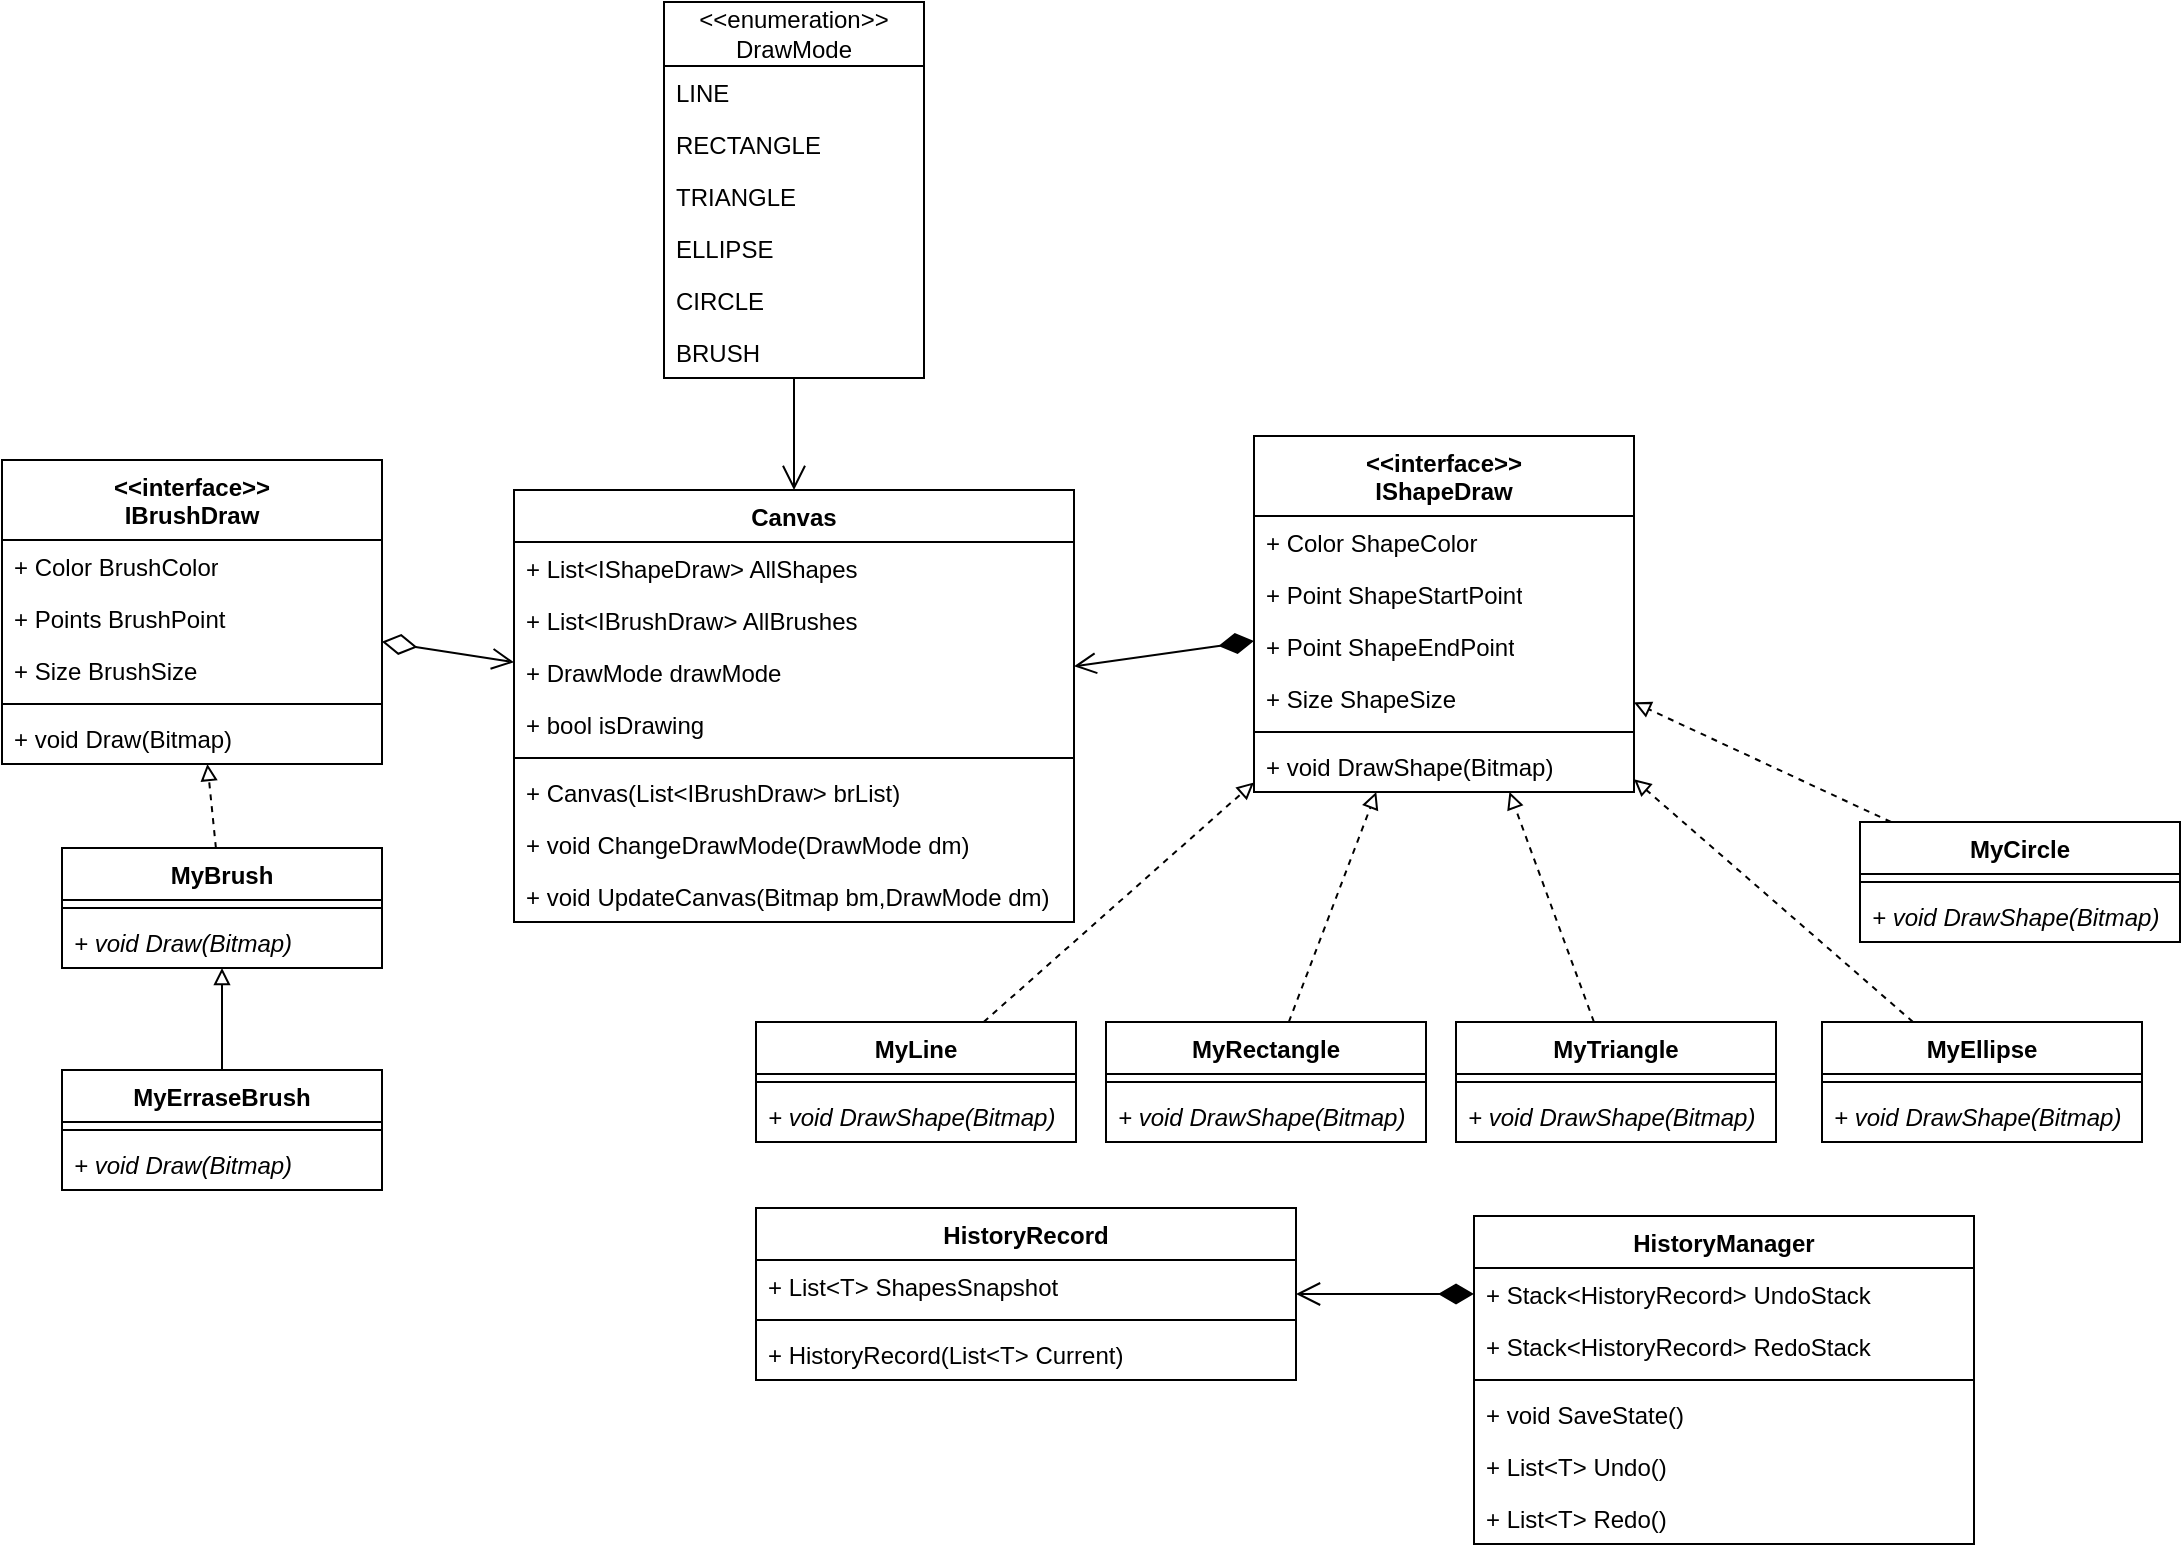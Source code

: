 <mxfile version="28.1.2">
  <diagram name="Сторінка-1" id="DEP5jktiZV7f76CTrJGU">
    <mxGraphModel dx="1826" dy="941" grid="0" gridSize="10" guides="1" tooltips="1" connect="1" arrows="1" fold="1" page="0" pageScale="1" pageWidth="827" pageHeight="1169" math="0" shadow="0">
      <root>
        <mxCell id="0" />
        <mxCell id="1" parent="0" />
        <mxCell id="gFBSwdwuVeuysxe5824T-22" value="Canvas" style="swimlane;fontStyle=1;align=center;verticalAlign=top;childLayout=stackLayout;horizontal=1;startSize=26;horizontalStack=0;resizeParent=1;resizeParentMax=0;resizeLast=0;collapsible=1;marginBottom=0;whiteSpace=wrap;html=1;" parent="1" vertex="1">
          <mxGeometry x="-2" y="330" width="280" height="216" as="geometry" />
        </mxCell>
        <mxCell id="gFBSwdwuVeuysxe5824T-23" value="+ List&amp;lt;IShapeDraw&amp;gt; AllShapes" style="text;align=left;verticalAlign=top;spacingLeft=4;spacingRight=4;overflow=hidden;rotatable=0;points=[[0,0.5],[1,0.5]];portConstraint=eastwest;whiteSpace=wrap;html=1;" parent="gFBSwdwuVeuysxe5824T-22" vertex="1">
          <mxGeometry y="26" width="280" height="26" as="geometry" />
        </mxCell>
        <mxCell id="CNVjFxNWWjM4ahoGOAvW-13" value="+ List&amp;lt;IBrushDraw&amp;gt; AllBrushes" style="text;align=left;verticalAlign=top;spacingLeft=4;spacingRight=4;overflow=hidden;rotatable=0;points=[[0,0.5],[1,0.5]];portConstraint=eastwest;whiteSpace=wrap;html=1;" parent="gFBSwdwuVeuysxe5824T-22" vertex="1">
          <mxGeometry y="52" width="280" height="26" as="geometry" />
        </mxCell>
        <mxCell id="PQlj4hdiOBbd5t815saS-2" value="+ DrawMode drawMode" style="text;align=left;verticalAlign=top;spacingLeft=4;spacingRight=4;overflow=hidden;rotatable=0;points=[[0,0.5],[1,0.5]];portConstraint=eastwest;whiteSpace=wrap;html=1;" parent="gFBSwdwuVeuysxe5824T-22" vertex="1">
          <mxGeometry y="78" width="280" height="26" as="geometry" />
        </mxCell>
        <mxCell id="PQlj4hdiOBbd5t815saS-9" value="+ bool isDrawing" style="text;align=left;verticalAlign=top;spacingLeft=4;spacingRight=4;overflow=hidden;rotatable=0;points=[[0,0.5],[1,0.5]];portConstraint=eastwest;whiteSpace=wrap;html=1;" parent="gFBSwdwuVeuysxe5824T-22" vertex="1">
          <mxGeometry y="104" width="280" height="26" as="geometry" />
        </mxCell>
        <mxCell id="gFBSwdwuVeuysxe5824T-24" value="" style="line;strokeWidth=1;align=left;verticalAlign=middle;spacingTop=-1;spacingLeft=3;spacingRight=3;rotatable=0;labelPosition=right;points=[];portConstraint=eastwest;" parent="gFBSwdwuVeuysxe5824T-22" vertex="1">
          <mxGeometry y="130" width="280" height="8" as="geometry" />
        </mxCell>
        <mxCell id="Vu7o2NEh2ptfB-1gKwxC-1" value="+ Canvas(List&amp;lt;IBrushDraw&amp;gt; brList)" style="text;align=left;verticalAlign=top;spacingLeft=4;spacingRight=4;overflow=hidden;rotatable=0;points=[[0,0.5],[1,0.5]];portConstraint=eastwest;whiteSpace=wrap;html=1;" parent="gFBSwdwuVeuysxe5824T-22" vertex="1">
          <mxGeometry y="138" width="280" height="26" as="geometry" />
        </mxCell>
        <mxCell id="gFBSwdwuVeuysxe5824T-25" value="+ void ChangeDrawMode(DrawMode dm)" style="text;align=left;verticalAlign=top;spacingLeft=4;spacingRight=4;overflow=hidden;rotatable=0;points=[[0,0.5],[1,0.5]];portConstraint=eastwest;whiteSpace=wrap;html=1;" parent="gFBSwdwuVeuysxe5824T-22" vertex="1">
          <mxGeometry y="164" width="280" height="26" as="geometry" />
        </mxCell>
        <mxCell id="CNVjFxNWWjM4ahoGOAvW-24" value="+ void UpdateCanvas(Bitmap bm,DrawMode dm)" style="text;align=left;verticalAlign=top;spacingLeft=4;spacingRight=4;overflow=hidden;rotatable=0;points=[[0,0.5],[1,0.5]];portConstraint=eastwest;whiteSpace=wrap;html=1;" parent="gFBSwdwuVeuysxe5824T-22" vertex="1">
          <mxGeometry y="190" width="280" height="26" as="geometry" />
        </mxCell>
        <mxCell id="gFBSwdwuVeuysxe5824T-78" style="rounded=0;orthogonalLoop=1;jettySize=auto;html=1;endArrow=block;endFill=0;dashed=1;" parent="1" source="gFBSwdwuVeuysxe5824T-30" target="gFBSwdwuVeuysxe5824T-50" edge="1">
          <mxGeometry relative="1" as="geometry" />
        </mxCell>
        <mxCell id="gFBSwdwuVeuysxe5824T-30" value="MyTriangle" style="swimlane;fontStyle=1;align=center;verticalAlign=top;childLayout=stackLayout;horizontal=1;startSize=26;horizontalStack=0;resizeParent=1;resizeParentMax=0;resizeLast=0;collapsible=1;marginBottom=0;whiteSpace=wrap;html=1;" parent="1" vertex="1">
          <mxGeometry x="469" y="596" width="160" height="60" as="geometry">
            <mxRectangle x="910" y="325" width="100" height="30" as="alternateBounds" />
          </mxGeometry>
        </mxCell>
        <mxCell id="gFBSwdwuVeuysxe5824T-32" value="" style="line;strokeWidth=1;align=left;verticalAlign=middle;spacingTop=-1;spacingLeft=3;spacingRight=3;rotatable=0;labelPosition=right;points=[];portConstraint=eastwest;" parent="gFBSwdwuVeuysxe5824T-30" vertex="1">
          <mxGeometry y="26" width="160" height="8" as="geometry" />
        </mxCell>
        <mxCell id="gFBSwdwuVeuysxe5824T-33" value="&lt;i&gt;+ void DrawShape(Bitmap)&lt;/i&gt;" style="text;align=left;verticalAlign=top;spacingLeft=4;spacingRight=4;overflow=hidden;rotatable=0;points=[[0,0.5],[1,0.5]];portConstraint=eastwest;whiteSpace=wrap;html=1;" parent="gFBSwdwuVeuysxe5824T-30" vertex="1">
          <mxGeometry y="34" width="160" height="26" as="geometry" />
        </mxCell>
        <mxCell id="gFBSwdwuVeuysxe5824T-80" style="rounded=0;orthogonalLoop=1;jettySize=auto;html=1;endArrow=block;endFill=0;dashed=1;" parent="1" source="gFBSwdwuVeuysxe5824T-34" target="gFBSwdwuVeuysxe5824T-50" edge="1">
          <mxGeometry relative="1" as="geometry" />
        </mxCell>
        <mxCell id="gFBSwdwuVeuysxe5824T-34" value="MyLine" style="swimlane;fontStyle=1;align=center;verticalAlign=top;childLayout=stackLayout;horizontal=1;startSize=26;horizontalStack=0;resizeParent=1;resizeParentMax=0;resizeLast=0;collapsible=1;marginBottom=0;whiteSpace=wrap;html=1;" parent="1" vertex="1">
          <mxGeometry x="119" y="596" width="160" height="60" as="geometry">
            <mxRectangle x="820" y="185" width="80" height="30" as="alternateBounds" />
          </mxGeometry>
        </mxCell>
        <mxCell id="gFBSwdwuVeuysxe5824T-36" value="" style="line;strokeWidth=1;align=left;verticalAlign=middle;spacingTop=-1;spacingLeft=3;spacingRight=3;rotatable=0;labelPosition=right;points=[];portConstraint=eastwest;" parent="gFBSwdwuVeuysxe5824T-34" vertex="1">
          <mxGeometry y="26" width="160" height="8" as="geometry" />
        </mxCell>
        <mxCell id="gFBSwdwuVeuysxe5824T-37" value="&lt;i&gt;+ void DrawShape(Bitmap)&lt;/i&gt;" style="text;align=left;verticalAlign=top;spacingLeft=4;spacingRight=4;overflow=hidden;rotatable=0;points=[[0,0.5],[1,0.5]];portConstraint=eastwest;whiteSpace=wrap;html=1;" parent="gFBSwdwuVeuysxe5824T-34" vertex="1">
          <mxGeometry y="34" width="160" height="26" as="geometry" />
        </mxCell>
        <mxCell id="gFBSwdwuVeuysxe5824T-79" style="rounded=0;orthogonalLoop=1;jettySize=auto;html=1;endArrow=block;endFill=0;dashed=1;" parent="1" source="gFBSwdwuVeuysxe5824T-38" target="gFBSwdwuVeuysxe5824T-50" edge="1">
          <mxGeometry relative="1" as="geometry" />
        </mxCell>
        <mxCell id="gFBSwdwuVeuysxe5824T-38" value="MyRectangle" style="swimlane;fontStyle=1;align=center;verticalAlign=top;childLayout=stackLayout;horizontal=1;startSize=26;horizontalStack=0;resizeParent=1;resizeParentMax=0;resizeLast=0;collapsible=1;marginBottom=0;whiteSpace=wrap;html=1;" parent="1" vertex="1">
          <mxGeometry x="294" y="596" width="160" height="60" as="geometry">
            <mxRectangle x="880" y="255" width="110" height="30" as="alternateBounds" />
          </mxGeometry>
        </mxCell>
        <mxCell id="gFBSwdwuVeuysxe5824T-40" value="" style="line;strokeWidth=1;align=left;verticalAlign=middle;spacingTop=-1;spacingLeft=3;spacingRight=3;rotatable=0;labelPosition=right;points=[];portConstraint=eastwest;" parent="gFBSwdwuVeuysxe5824T-38" vertex="1">
          <mxGeometry y="26" width="160" height="8" as="geometry" />
        </mxCell>
        <mxCell id="gFBSwdwuVeuysxe5824T-41" value="&lt;i&gt;+ void DrawShape(Bitmap)&lt;/i&gt;" style="text;align=left;verticalAlign=top;spacingLeft=4;spacingRight=4;overflow=hidden;rotatable=0;points=[[0,0.5],[1,0.5]];portConstraint=eastwest;whiteSpace=wrap;html=1;" parent="gFBSwdwuVeuysxe5824T-38" vertex="1">
          <mxGeometry y="34" width="160" height="26" as="geometry" />
        </mxCell>
        <mxCell id="gFBSwdwuVeuysxe5824T-77" style="rounded=0;orthogonalLoop=1;jettySize=auto;html=1;endArrow=block;endFill=0;dashed=1;" parent="1" source="gFBSwdwuVeuysxe5824T-42" target="gFBSwdwuVeuysxe5824T-50" edge="1">
          <mxGeometry relative="1" as="geometry" />
        </mxCell>
        <mxCell id="gFBSwdwuVeuysxe5824T-42" value="MyEllipse" style="swimlane;fontStyle=1;align=center;verticalAlign=top;childLayout=stackLayout;horizontal=1;startSize=26;horizontalStack=0;resizeParent=1;resizeParentMax=0;resizeLast=0;collapsible=1;marginBottom=0;whiteSpace=wrap;html=1;" parent="1" vertex="1">
          <mxGeometry x="652" y="596" width="160" height="60" as="geometry">
            <mxRectangle x="880" y="395" width="90" height="30" as="alternateBounds" />
          </mxGeometry>
        </mxCell>
        <mxCell id="gFBSwdwuVeuysxe5824T-44" value="" style="line;strokeWidth=1;align=left;verticalAlign=middle;spacingTop=-1;spacingLeft=3;spacingRight=3;rotatable=0;labelPosition=right;points=[];portConstraint=eastwest;" parent="gFBSwdwuVeuysxe5824T-42" vertex="1">
          <mxGeometry y="26" width="160" height="8" as="geometry" />
        </mxCell>
        <mxCell id="gFBSwdwuVeuysxe5824T-45" value="&lt;i&gt;+ void DrawShape(Bitmap)&lt;/i&gt;" style="text;align=left;verticalAlign=top;spacingLeft=4;spacingRight=4;overflow=hidden;rotatable=0;points=[[0,0.5],[1,0.5]];portConstraint=eastwest;whiteSpace=wrap;html=1;" parent="gFBSwdwuVeuysxe5824T-42" vertex="1">
          <mxGeometry y="34" width="160" height="26" as="geometry" />
        </mxCell>
        <mxCell id="FtIjeZJuCj96c2zOQCyF-3" style="rounded=0;orthogonalLoop=1;jettySize=auto;html=1;endArrow=open;endFill=0;startArrow=diamondThin;startFill=1;endSize=9;startSize=15;" parent="1" source="gFBSwdwuVeuysxe5824T-50" target="gFBSwdwuVeuysxe5824T-22" edge="1">
          <mxGeometry relative="1" as="geometry" />
        </mxCell>
        <mxCell id="gFBSwdwuVeuysxe5824T-50" value="&amp;lt;&amp;lt;interface&amp;gt;&amp;gt;&lt;div&gt;IShapeDraw&lt;/div&gt;" style="swimlane;fontStyle=1;align=center;verticalAlign=top;childLayout=stackLayout;horizontal=1;startSize=40;horizontalStack=0;resizeParent=1;resizeParentMax=0;resizeLast=0;collapsible=1;marginBottom=0;whiteSpace=wrap;html=1;" parent="1" vertex="1">
          <mxGeometry x="368" y="303" width="190" height="178" as="geometry" />
        </mxCell>
        <mxCell id="gFBSwdwuVeuysxe5824T-51" value="+ Color ShapeColor" style="text;align=left;verticalAlign=top;spacingLeft=4;spacingRight=4;overflow=hidden;rotatable=0;points=[[0,0.5],[1,0.5]];portConstraint=eastwest;whiteSpace=wrap;html=1;" parent="gFBSwdwuVeuysxe5824T-50" vertex="1">
          <mxGeometry y="40" width="190" height="26" as="geometry" />
        </mxCell>
        <mxCell id="gFBSwdwuVeuysxe5824T-74" value="+ Point ShapeStartPoint" style="text;align=left;verticalAlign=top;spacingLeft=4;spacingRight=4;overflow=hidden;rotatable=0;points=[[0,0.5],[1,0.5]];portConstraint=eastwest;whiteSpace=wrap;html=1;" parent="gFBSwdwuVeuysxe5824T-50" vertex="1">
          <mxGeometry y="66" width="190" height="26" as="geometry" />
        </mxCell>
        <mxCell id="Vu7o2NEh2ptfB-1gKwxC-3" value="+ Point ShapeEndPoint" style="text;align=left;verticalAlign=top;spacingLeft=4;spacingRight=4;overflow=hidden;rotatable=0;points=[[0,0.5],[1,0.5]];portConstraint=eastwest;whiteSpace=wrap;html=1;" parent="gFBSwdwuVeuysxe5824T-50" vertex="1">
          <mxGeometry y="92" width="190" height="26" as="geometry" />
        </mxCell>
        <mxCell id="gFBSwdwuVeuysxe5824T-75" value="+ Size ShapeSize" style="text;align=left;verticalAlign=top;spacingLeft=4;spacingRight=4;overflow=hidden;rotatable=0;points=[[0,0.5],[1,0.5]];portConstraint=eastwest;whiteSpace=wrap;html=1;" parent="gFBSwdwuVeuysxe5824T-50" vertex="1">
          <mxGeometry y="118" width="190" height="26" as="geometry" />
        </mxCell>
        <mxCell id="gFBSwdwuVeuysxe5824T-52" value="" style="line;strokeWidth=1;align=left;verticalAlign=middle;spacingTop=-1;spacingLeft=3;spacingRight=3;rotatable=0;labelPosition=right;points=[];portConstraint=eastwest;" parent="gFBSwdwuVeuysxe5824T-50" vertex="1">
          <mxGeometry y="144" width="190" height="8" as="geometry" />
        </mxCell>
        <mxCell id="gFBSwdwuVeuysxe5824T-29" value="+ void DrawShape(Bitmap)" style="text;align=left;verticalAlign=top;spacingLeft=4;spacingRight=4;overflow=hidden;rotatable=0;points=[[0,0.5],[1,0.5]];portConstraint=eastwest;whiteSpace=wrap;html=1;" parent="gFBSwdwuVeuysxe5824T-50" vertex="1">
          <mxGeometry y="152" width="190" height="26" as="geometry" />
        </mxCell>
        <mxCell id="gFBSwdwuVeuysxe5824T-62" value="HistoryManager" style="swimlane;fontStyle=1;align=center;verticalAlign=top;childLayout=stackLayout;horizontal=1;startSize=26;horizontalStack=0;resizeParent=1;resizeParentMax=0;resizeLast=0;collapsible=1;marginBottom=0;whiteSpace=wrap;html=1;" parent="1" vertex="1">
          <mxGeometry x="478" y="693" width="250" height="164" as="geometry">
            <mxRectangle x="540" y="80" width="130" height="30" as="alternateBounds" />
          </mxGeometry>
        </mxCell>
        <mxCell id="gFBSwdwuVeuysxe5824T-63" value="+ Stack&amp;lt;HistoryRecord&amp;gt; UndoStack&amp;nbsp;" style="text;align=left;verticalAlign=top;spacingLeft=4;spacingRight=4;overflow=hidden;rotatable=0;points=[[0,0.5],[1,0.5]];portConstraint=eastwest;whiteSpace=wrap;html=1;" parent="gFBSwdwuVeuysxe5824T-62" vertex="1">
          <mxGeometry y="26" width="250" height="26" as="geometry" />
        </mxCell>
        <mxCell id="gFBSwdwuVeuysxe5824T-72" value="+ Stack&amp;lt;HistoryRecord&amp;gt; RedoStack&amp;nbsp;" style="text;align=left;verticalAlign=top;spacingLeft=4;spacingRight=4;overflow=hidden;rotatable=0;points=[[0,0.5],[1,0.5]];portConstraint=eastwest;whiteSpace=wrap;html=1;" parent="gFBSwdwuVeuysxe5824T-62" vertex="1">
          <mxGeometry y="52" width="250" height="26" as="geometry" />
        </mxCell>
        <mxCell id="gFBSwdwuVeuysxe5824T-64" value="" style="line;strokeWidth=1;align=left;verticalAlign=middle;spacingTop=-1;spacingLeft=3;spacingRight=3;rotatable=0;labelPosition=right;points=[];portConstraint=eastwest;" parent="gFBSwdwuVeuysxe5824T-62" vertex="1">
          <mxGeometry y="78" width="250" height="8" as="geometry" />
        </mxCell>
        <mxCell id="gFBSwdwuVeuysxe5824T-71" value="+ void SaveState()" style="text;align=left;verticalAlign=top;spacingLeft=4;spacingRight=4;overflow=hidden;rotatable=0;points=[[0,0.5],[1,0.5]];portConstraint=eastwest;whiteSpace=wrap;html=1;" parent="gFBSwdwuVeuysxe5824T-62" vertex="1">
          <mxGeometry y="86" width="250" height="26" as="geometry" />
        </mxCell>
        <mxCell id="gFBSwdwuVeuysxe5824T-65" value="+ List&amp;lt;T&amp;gt; Undo()" style="text;align=left;verticalAlign=top;spacingLeft=4;spacingRight=4;overflow=hidden;rotatable=0;points=[[0,0.5],[1,0.5]];portConstraint=eastwest;whiteSpace=wrap;html=1;" parent="gFBSwdwuVeuysxe5824T-62" vertex="1">
          <mxGeometry y="112" width="250" height="26" as="geometry" />
        </mxCell>
        <mxCell id="gFBSwdwuVeuysxe5824T-70" value="+ List&amp;lt;T&amp;gt; Redo()" style="text;align=left;verticalAlign=top;spacingLeft=4;spacingRight=4;overflow=hidden;rotatable=0;points=[[0,0.5],[1,0.5]];portConstraint=eastwest;whiteSpace=wrap;html=1;" parent="gFBSwdwuVeuysxe5824T-62" vertex="1">
          <mxGeometry y="138" width="250" height="26" as="geometry" />
        </mxCell>
        <mxCell id="gFBSwdwuVeuysxe5824T-66" value="HistoryRecord" style="swimlane;fontStyle=1;align=center;verticalAlign=top;childLayout=stackLayout;horizontal=1;startSize=26;horizontalStack=0;resizeParent=1;resizeParentMax=0;resizeLast=0;collapsible=1;marginBottom=0;whiteSpace=wrap;html=1;" parent="1" vertex="1">
          <mxGeometry x="119" y="689" width="270" height="86" as="geometry" />
        </mxCell>
        <mxCell id="gFBSwdwuVeuysxe5824T-67" value="+ List&amp;lt;T&amp;gt; ShapesSnapshot&amp;nbsp;" style="text;align=left;verticalAlign=top;spacingLeft=4;spacingRight=4;overflow=hidden;rotatable=0;points=[[0,0.5],[1,0.5]];portConstraint=eastwest;whiteSpace=wrap;html=1;" parent="gFBSwdwuVeuysxe5824T-66" vertex="1">
          <mxGeometry y="26" width="270" height="26" as="geometry" />
        </mxCell>
        <mxCell id="gFBSwdwuVeuysxe5824T-68" value="" style="line;strokeWidth=1;align=left;verticalAlign=middle;spacingTop=-1;spacingLeft=3;spacingRight=3;rotatable=0;labelPosition=right;points=[];portConstraint=eastwest;" parent="gFBSwdwuVeuysxe5824T-66" vertex="1">
          <mxGeometry y="52" width="270" height="8" as="geometry" />
        </mxCell>
        <mxCell id="gFBSwdwuVeuysxe5824T-69" value="+ HistoryRecord(List&amp;lt;T&amp;gt; Current)" style="text;align=left;verticalAlign=top;spacingLeft=4;spacingRight=4;overflow=hidden;rotatable=0;points=[[0,0.5],[1,0.5]];portConstraint=eastwest;whiteSpace=wrap;html=1;" parent="gFBSwdwuVeuysxe5824T-66" vertex="1">
          <mxGeometry y="60" width="270" height="26" as="geometry" />
        </mxCell>
        <mxCell id="gFBSwdwuVeuysxe5824T-76" style="rounded=0;orthogonalLoop=1;jettySize=auto;html=1;endArrow=block;endFill=0;dashed=1;" parent="1" source="gFBSwdwuVeuysxe5824T-46" target="gFBSwdwuVeuysxe5824T-50" edge="1">
          <mxGeometry relative="1" as="geometry" />
        </mxCell>
        <mxCell id="gFBSwdwuVeuysxe5824T-46" value="MyCircle" style="swimlane;fontStyle=1;align=center;verticalAlign=top;childLayout=stackLayout;horizontal=1;startSize=26;horizontalStack=0;resizeParent=1;resizeParentMax=0;resizeLast=0;collapsible=1;marginBottom=0;whiteSpace=wrap;html=1;" parent="1" vertex="1">
          <mxGeometry x="671" y="496" width="160" height="60" as="geometry">
            <mxRectangle x="820" y="465" width="90" height="30" as="alternateBounds" />
          </mxGeometry>
        </mxCell>
        <mxCell id="gFBSwdwuVeuysxe5824T-48" value="" style="line;strokeWidth=1;align=left;verticalAlign=middle;spacingTop=-1;spacingLeft=3;spacingRight=3;rotatable=0;labelPosition=right;points=[];portConstraint=eastwest;" parent="gFBSwdwuVeuysxe5824T-46" vertex="1">
          <mxGeometry y="26" width="160" height="8" as="geometry" />
        </mxCell>
        <mxCell id="gFBSwdwuVeuysxe5824T-49" value="&lt;i&gt;+ void DrawShape(Bitmap)&lt;/i&gt;" style="text;align=left;verticalAlign=top;spacingLeft=4;spacingRight=4;overflow=hidden;rotatable=0;points=[[0,0.5],[1,0.5]];portConstraint=eastwest;whiteSpace=wrap;html=1;" parent="gFBSwdwuVeuysxe5824T-46" vertex="1">
          <mxGeometry y="34" width="160" height="26" as="geometry" />
        </mxCell>
        <mxCell id="PQlj4hdiOBbd5t815saS-1" style="rounded=0;orthogonalLoop=1;jettySize=auto;html=1;endArrow=diamondThin;endFill=1;startSize=10;endSize=15;startArrow=open;startFill=0;" parent="1" source="gFBSwdwuVeuysxe5824T-66" target="gFBSwdwuVeuysxe5824T-63" edge="1">
          <mxGeometry relative="1" as="geometry" />
        </mxCell>
        <mxCell id="PQlj4hdiOBbd5t815saS-3" value="&amp;lt;&amp;lt;enumeration&amp;gt;&amp;gt;&lt;div&gt;DrawMode&lt;/div&gt;" style="swimlane;fontStyle=0;childLayout=stackLayout;horizontal=1;startSize=32;horizontalStack=0;resizeParent=1;resizeParentMax=0;resizeLast=0;collapsible=1;marginBottom=0;whiteSpace=wrap;html=1;" parent="1" vertex="1">
          <mxGeometry x="73" y="86" width="130" height="188" as="geometry">
            <mxRectangle x="-91" y="479" width="130" height="41" as="alternateBounds" />
          </mxGeometry>
        </mxCell>
        <mxCell id="PQlj4hdiOBbd5t815saS-4" value="LINE&amp;nbsp;" style="text;align=left;verticalAlign=top;spacingLeft=4;spacingRight=4;overflow=hidden;rotatable=0;points=[[0,0.5],[1,0.5]];portConstraint=eastwest;whiteSpace=wrap;html=1;" parent="PQlj4hdiOBbd5t815saS-3" vertex="1">
          <mxGeometry y="32" width="130" height="26" as="geometry" />
        </mxCell>
        <mxCell id="PQlj4hdiOBbd5t815saS-5" value="RECTANGLE&amp;nbsp;&amp;nbsp;" style="text;align=left;verticalAlign=top;spacingLeft=4;spacingRight=4;overflow=hidden;rotatable=0;points=[[0,0.5],[1,0.5]];portConstraint=eastwest;whiteSpace=wrap;html=1;" parent="PQlj4hdiOBbd5t815saS-3" vertex="1">
          <mxGeometry y="58" width="130" height="26" as="geometry" />
        </mxCell>
        <mxCell id="PQlj4hdiOBbd5t815saS-6" value="TRIANGLE&amp;nbsp;" style="text;align=left;verticalAlign=top;spacingLeft=4;spacingRight=4;overflow=hidden;rotatable=0;points=[[0,0.5],[1,0.5]];portConstraint=eastwest;whiteSpace=wrap;html=1;" parent="PQlj4hdiOBbd5t815saS-3" vertex="1">
          <mxGeometry y="84" width="130" height="26" as="geometry" />
        </mxCell>
        <mxCell id="PQlj4hdiOBbd5t815saS-7" value="ELLIPSE&amp;nbsp;" style="text;align=left;verticalAlign=top;spacingLeft=4;spacingRight=4;overflow=hidden;rotatable=0;points=[[0,0.5],[1,0.5]];portConstraint=eastwest;whiteSpace=wrap;html=1;" parent="PQlj4hdiOBbd5t815saS-3" vertex="1">
          <mxGeometry y="110" width="130" height="26" as="geometry" />
        </mxCell>
        <mxCell id="PQlj4hdiOBbd5t815saS-8" value="CIRCLE&amp;nbsp;" style="text;align=left;verticalAlign=top;spacingLeft=4;spacingRight=4;overflow=hidden;rotatable=0;points=[[0,0.5],[1,0.5]];portConstraint=eastwest;whiteSpace=wrap;html=1;" parent="PQlj4hdiOBbd5t815saS-3" vertex="1">
          <mxGeometry y="136" width="130" height="26" as="geometry" />
        </mxCell>
        <mxCell id="CNVjFxNWWjM4ahoGOAvW-23" value="BRUSH" style="text;align=left;verticalAlign=top;spacingLeft=4;spacingRight=4;overflow=hidden;rotatable=0;points=[[0,0.5],[1,0.5]];portConstraint=eastwest;whiteSpace=wrap;html=1;" parent="PQlj4hdiOBbd5t815saS-3" vertex="1">
          <mxGeometry y="162" width="130" height="26" as="geometry" />
        </mxCell>
        <mxCell id="FtIjeZJuCj96c2zOQCyF-4" value="" style="endArrow=none;startArrow=open;endFill=0;startFill=0;endSize=8;html=1;verticalAlign=bottom;labelBackgroundColor=none;strokeWidth=1;rounded=0;startSize=10;" parent="1" source="gFBSwdwuVeuysxe5824T-22" target="PQlj4hdiOBbd5t815saS-3" edge="1">
          <mxGeometry width="160" relative="1" as="geometry">
            <mxPoint x="444" y="306" as="sourcePoint" />
            <mxPoint x="604" y="306" as="targetPoint" />
          </mxGeometry>
        </mxCell>
        <mxCell id="CNVjFxNWWjM4ahoGOAvW-7" value="&amp;lt;&amp;lt;interface&amp;gt;&amp;gt;&lt;div&gt;IBrushDraw&lt;/div&gt;" style="swimlane;fontStyle=1;align=center;verticalAlign=top;childLayout=stackLayout;horizontal=1;startSize=40;horizontalStack=0;resizeParent=1;resizeParentMax=0;resizeLast=0;collapsible=1;marginBottom=0;whiteSpace=wrap;html=1;" parent="1" vertex="1">
          <mxGeometry x="-258" y="315" width="190" height="152" as="geometry" />
        </mxCell>
        <mxCell id="CNVjFxNWWjM4ahoGOAvW-8" value="+ Color BrushColor" style="text;align=left;verticalAlign=top;spacingLeft=4;spacingRight=4;overflow=hidden;rotatable=0;points=[[0,0.5],[1,0.5]];portConstraint=eastwest;whiteSpace=wrap;html=1;" parent="CNVjFxNWWjM4ahoGOAvW-7" vertex="1">
          <mxGeometry y="40" width="190" height="26" as="geometry" />
        </mxCell>
        <mxCell id="CNVjFxNWWjM4ahoGOAvW-9" value="+ Points BrushPoint" style="text;align=left;verticalAlign=top;spacingLeft=4;spacingRight=4;overflow=hidden;rotatable=0;points=[[0,0.5],[1,0.5]];portConstraint=eastwest;whiteSpace=wrap;html=1;" parent="CNVjFxNWWjM4ahoGOAvW-7" vertex="1">
          <mxGeometry y="66" width="190" height="26" as="geometry" />
        </mxCell>
        <mxCell id="CNVjFxNWWjM4ahoGOAvW-10" value="+ Size BrushSize" style="text;align=left;verticalAlign=top;spacingLeft=4;spacingRight=4;overflow=hidden;rotatable=0;points=[[0,0.5],[1,0.5]];portConstraint=eastwest;whiteSpace=wrap;html=1;" parent="CNVjFxNWWjM4ahoGOAvW-7" vertex="1">
          <mxGeometry y="92" width="190" height="26" as="geometry" />
        </mxCell>
        <mxCell id="CNVjFxNWWjM4ahoGOAvW-11" value="" style="line;strokeWidth=1;align=left;verticalAlign=middle;spacingTop=-1;spacingLeft=3;spacingRight=3;rotatable=0;labelPosition=right;points=[];portConstraint=eastwest;" parent="CNVjFxNWWjM4ahoGOAvW-7" vertex="1">
          <mxGeometry y="118" width="190" height="8" as="geometry" />
        </mxCell>
        <mxCell id="CNVjFxNWWjM4ahoGOAvW-12" value="+ void Draw(Bitmap)" style="text;align=left;verticalAlign=top;spacingLeft=4;spacingRight=4;overflow=hidden;rotatable=0;points=[[0,0.5],[1,0.5]];portConstraint=eastwest;whiteSpace=wrap;html=1;" parent="CNVjFxNWWjM4ahoGOAvW-7" vertex="1">
          <mxGeometry y="126" width="190" height="26" as="geometry" />
        </mxCell>
        <mxCell id="CNVjFxNWWjM4ahoGOAvW-14" style="rounded=0;orthogonalLoop=1;jettySize=auto;html=1;endArrow=open;endFill=0;startArrow=diamondThin;startFill=0;endSize=9;startSize=15;" parent="1" source="CNVjFxNWWjM4ahoGOAvW-7" target="gFBSwdwuVeuysxe5824T-22" edge="1">
          <mxGeometry relative="1" as="geometry">
            <mxPoint x="409" y="398" as="sourcePoint" />
            <mxPoint x="337" y="412" as="targetPoint" />
          </mxGeometry>
        </mxCell>
        <mxCell id="CNVjFxNWWjM4ahoGOAvW-15" value="MyBrush" style="swimlane;fontStyle=1;align=center;verticalAlign=top;childLayout=stackLayout;horizontal=1;startSize=26;horizontalStack=0;resizeParent=1;resizeParentMax=0;resizeLast=0;collapsible=1;marginBottom=0;whiteSpace=wrap;html=1;" parent="1" vertex="1">
          <mxGeometry x="-228" y="509" width="160" height="60" as="geometry">
            <mxRectangle x="880" y="255" width="110" height="30" as="alternateBounds" />
          </mxGeometry>
        </mxCell>
        <mxCell id="CNVjFxNWWjM4ahoGOAvW-16" value="" style="line;strokeWidth=1;align=left;verticalAlign=middle;spacingTop=-1;spacingLeft=3;spacingRight=3;rotatable=0;labelPosition=right;points=[];portConstraint=eastwest;" parent="CNVjFxNWWjM4ahoGOAvW-15" vertex="1">
          <mxGeometry y="26" width="160" height="8" as="geometry" />
        </mxCell>
        <mxCell id="CNVjFxNWWjM4ahoGOAvW-17" value="&lt;i&gt;+ void Draw(Bitmap)&lt;/i&gt;" style="text;align=left;verticalAlign=top;spacingLeft=4;spacingRight=4;overflow=hidden;rotatable=0;points=[[0,0.5],[1,0.5]];portConstraint=eastwest;whiteSpace=wrap;html=1;" parent="CNVjFxNWWjM4ahoGOAvW-15" vertex="1">
          <mxGeometry y="34" width="160" height="26" as="geometry" />
        </mxCell>
        <mxCell id="CNVjFxNWWjM4ahoGOAvW-18" style="rounded=0;orthogonalLoop=1;jettySize=auto;html=1;endArrow=block;endFill=0;dashed=1;" parent="1" source="CNVjFxNWWjM4ahoGOAvW-15" target="CNVjFxNWWjM4ahoGOAvW-7" edge="1">
          <mxGeometry relative="1" as="geometry">
            <mxPoint x="319" y="602" as="sourcePoint" />
            <mxPoint x="428" y="502" as="targetPoint" />
          </mxGeometry>
        </mxCell>
        <mxCell id="CNVjFxNWWjM4ahoGOAvW-22" style="rounded=0;orthogonalLoop=1;jettySize=auto;html=1;endArrow=block;endFill=0;" parent="1" source="CNVjFxNWWjM4ahoGOAvW-19" target="CNVjFxNWWjM4ahoGOAvW-15" edge="1">
          <mxGeometry relative="1" as="geometry" />
        </mxCell>
        <mxCell id="CNVjFxNWWjM4ahoGOAvW-19" value="MyErraseBrush" style="swimlane;fontStyle=1;align=center;verticalAlign=top;childLayout=stackLayout;horizontal=1;startSize=26;horizontalStack=0;resizeParent=1;resizeParentMax=0;resizeLast=0;collapsible=1;marginBottom=0;whiteSpace=wrap;html=1;" parent="1" vertex="1">
          <mxGeometry x="-228" y="620" width="160" height="60" as="geometry">
            <mxRectangle x="880" y="255" width="110" height="30" as="alternateBounds" />
          </mxGeometry>
        </mxCell>
        <mxCell id="CNVjFxNWWjM4ahoGOAvW-20" value="" style="line;strokeWidth=1;align=left;verticalAlign=middle;spacingTop=-1;spacingLeft=3;spacingRight=3;rotatable=0;labelPosition=right;points=[];portConstraint=eastwest;" parent="CNVjFxNWWjM4ahoGOAvW-19" vertex="1">
          <mxGeometry y="26" width="160" height="8" as="geometry" />
        </mxCell>
        <mxCell id="CNVjFxNWWjM4ahoGOAvW-21" value="&lt;i&gt;+ void Draw(Bitmap)&lt;/i&gt;" style="text;align=left;verticalAlign=top;spacingLeft=4;spacingRight=4;overflow=hidden;rotatable=0;points=[[0,0.5],[1,0.5]];portConstraint=eastwest;whiteSpace=wrap;html=1;" parent="CNVjFxNWWjM4ahoGOAvW-19" vertex="1">
          <mxGeometry y="34" width="160" height="26" as="geometry" />
        </mxCell>
      </root>
    </mxGraphModel>
  </diagram>
</mxfile>
